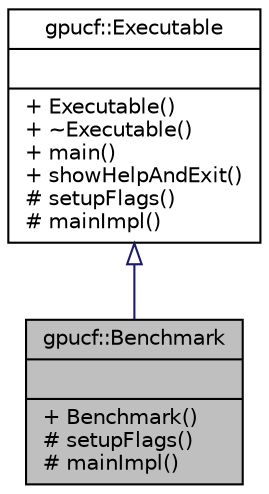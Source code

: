 digraph "gpucf::Benchmark"
{
 // INTERACTIVE_SVG=YES
  bgcolor="transparent";
  edge [fontname="Helvetica",fontsize="10",labelfontname="Helvetica",labelfontsize="10"];
  node [fontname="Helvetica",fontsize="10",shape=record];
  Node1 [label="{gpucf::Benchmark\n||+ Benchmark()\l# setupFlags()\l# mainImpl()\l}",height=0.2,width=0.4,color="black", fillcolor="grey75", style="filled", fontcolor="black"];
  Node2 -> Node1 [dir="back",color="midnightblue",fontsize="10",style="solid",arrowtail="onormal",fontname="Helvetica"];
  Node2 [label="{gpucf::Executable\n||+ Executable()\l+ ~Executable()\l+ main()\l+ showHelpAndExit()\l# setupFlags()\l# mainImpl()\l}",height=0.2,width=0.4,color="black",URL="$d2/d5f/classgpucf_1_1Executable.html"];
}

